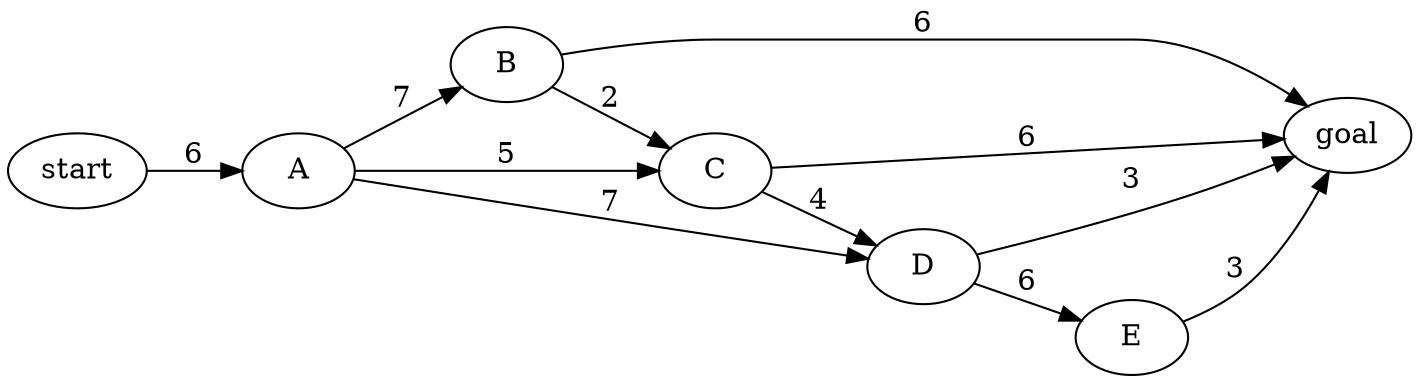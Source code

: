 digraph aStar {
	start -> A[label="6", weight="6"];

	A -> B[label="7", weight="7"];
	A -> C[label="5", weight="5"];
	A -> D[label="7", weight="7"];

	B -> C[label="2", weight="2"];
	B -> goal[label="6", weight="6"];

	C -> D[label="4", weight="4"];
	C -> goal[label="6", weight="6"];

	D -> E[label="6", weight="6"];
	D -> goal[label="3", weight="3"];

	E -> goal[label="3", weight="3"];

	rankdir=LR
}